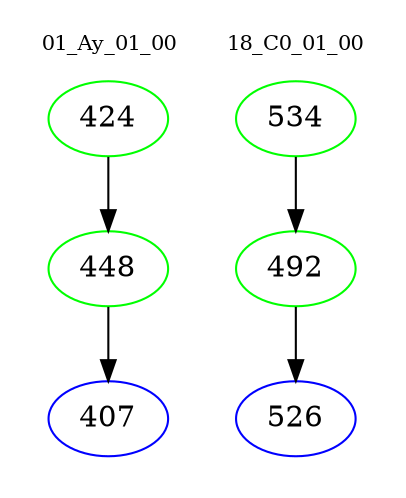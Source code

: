 digraph{
subgraph cluster_0 {
color = white
label = "01_Ay_01_00";
fontsize=10;
T0_424 [label="424", color="green"]
T0_424 -> T0_448 [color="black"]
T0_448 [label="448", color="green"]
T0_448 -> T0_407 [color="black"]
T0_407 [label="407", color="blue"]
}
subgraph cluster_1 {
color = white
label = "18_C0_01_00";
fontsize=10;
T1_534 [label="534", color="green"]
T1_534 -> T1_492 [color="black"]
T1_492 [label="492", color="green"]
T1_492 -> T1_526 [color="black"]
T1_526 [label="526", color="blue"]
}
}
